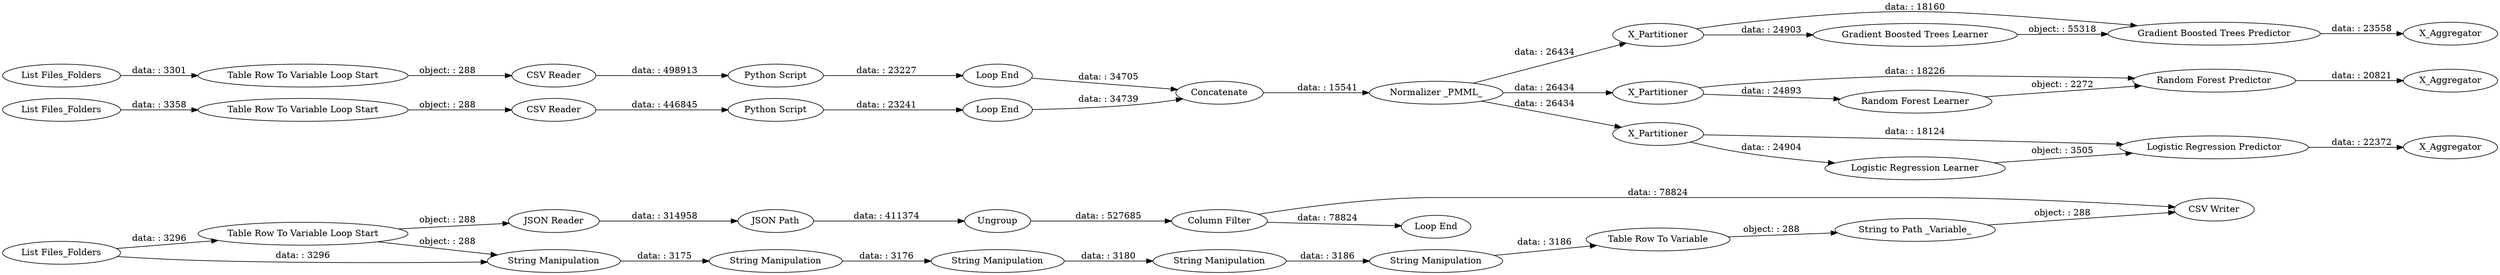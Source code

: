 digraph {
	"4417101562260345513_7" [label="CSV Writer"]
	"4417101562260345513_9" [label="List Files_Folders"]
	"4417101562260345513_5" [label=Ungroup]
	"4417101562260345513_43" [label="Logistic Regression Predictor"]
	"4417101562260345513_26" [label="Table Row To Variable Loop Start"]
	"4417101562260345513_56" [label=X_Partitioner]
	"4417101562260345513_44" [label="Gradient Boosted Trees Predictor"]
	"4417101562260345513_41" [label="Gradient Boosted Trees Learner"]
	"4417101562260345513_13" [label="Table Row To Variable Loop Start"]
	"4417101562260345513_30" [label="List Files_Folders"]
	"4417101562260345513_8" [label="Python Script"]
	"4417101562260345513_51" [label="Random Forest Predictor"]
	"4417101562260345513_12" [label="Loop End"]
	"4417101562260345513_25" [label="CSV Reader"]
	"4417101562260345513_52" [label=X_Partitioner]
	"4417101562260345513_23" [label="String Manipulation"]
	"4417101562260345513_15" [label="JSON Reader"]
	"4417101562260345513_6" [label="Column Filter"]
	"4417101562260345513_57" [label=X_Aggregator]
	"4417101562260345513_21" [label="String Manipulation"]
	"4417101562260345513_38" [label="Random Forest Learner"]
	"4417101562260345513_32" [label="CSV Reader"]
	"4417101562260345513_4" [label="JSON Path"]
	"4417101562260345513_24" [label="List Files_Folders"]
	"4417101562260345513_27" [label="Loop End"]
	"4417101562260345513_16" [label="String Manipulation"]
	"4417101562260345513_31" [label="Table Row To Variable Loop Start"]
	"4417101562260345513_54" [label=X_Partitioner]
	"4417101562260345513_22" [label="String Manipulation"]
	"4417101562260345513_28" [label=Concatenate]
	"4417101562260345513_37" [label="Logistic Regression Learner"]
	"4417101562260345513_20" [label="String to Path _Variable_"]
	"4417101562260345513_55" [label=X_Aggregator]
	"4417101562260345513_53" [label=X_Aggregator]
	"4417101562260345513_18" [label="Table Row To Variable"]
	"4417101562260345513_19" [label="String Manipulation"]
	"4417101562260345513_34" [label="Loop End"]
	"4417101562260345513_42" [label="Normalizer _PMML_"]
	"4417101562260345513_33" [label="Python Script"]
	"4417101562260345513_44" -> "4417101562260345513_57" [label="data: : 23558"]
	"4417101562260345513_5" -> "4417101562260345513_6" [label="data: : 527685"]
	"4417101562260345513_31" -> "4417101562260345513_32" [label="object: : 288"]
	"4417101562260345513_4" -> "4417101562260345513_5" [label="data: : 411374"]
	"4417101562260345513_52" -> "4417101562260345513_38" [label="data: : 24893"]
	"4417101562260345513_33" -> "4417101562260345513_34" [label="data: : 23241"]
	"4417101562260345513_9" -> "4417101562260345513_16" [label="data: : 3296"]
	"4417101562260345513_13" -> "4417101562260345513_16" [label="object: : 288"]
	"4417101562260345513_52" -> "4417101562260345513_51" [label="data: : 18226"]
	"4417101562260345513_56" -> "4417101562260345513_44" [label="data: : 18160"]
	"4417101562260345513_23" -> "4417101562260345513_18" [label="data: : 3186"]
	"4417101562260345513_16" -> "4417101562260345513_19" [label="data: : 3175"]
	"4417101562260345513_21" -> "4417101562260345513_23" [label="data: : 3186"]
	"4417101562260345513_38" -> "4417101562260345513_51" [label="object: : 2272"]
	"4417101562260345513_37" -> "4417101562260345513_43" [label="object: : 3505"]
	"4417101562260345513_6" -> "4417101562260345513_12" [label="data: : 78824"]
	"4417101562260345513_9" -> "4417101562260345513_13" [label="data: : 3296"]
	"4417101562260345513_26" -> "4417101562260345513_25" [label="object: : 288"]
	"4417101562260345513_19" -> "4417101562260345513_22" [label="data: : 3176"]
	"4417101562260345513_28" -> "4417101562260345513_42" [label="data: : 15541"]
	"4417101562260345513_41" -> "4417101562260345513_44" [label="object: : 55318"]
	"4417101562260345513_42" -> "4417101562260345513_54" [label="data: : 26434"]
	"4417101562260345513_54" -> "4417101562260345513_37" [label="data: : 24904"]
	"4417101562260345513_34" -> "4417101562260345513_28" [label="data: : 34739"]
	"4417101562260345513_24" -> "4417101562260345513_26" [label="data: : 3301"]
	"4417101562260345513_32" -> "4417101562260345513_33" [label="data: : 446845"]
	"4417101562260345513_8" -> "4417101562260345513_27" [label="data: : 23227"]
	"4417101562260345513_20" -> "4417101562260345513_7" [label="object: : 288"]
	"4417101562260345513_22" -> "4417101562260345513_21" [label="data: : 3180"]
	"4417101562260345513_15" -> "4417101562260345513_4" [label="data: : 314958"]
	"4417101562260345513_30" -> "4417101562260345513_31" [label="data: : 3358"]
	"4417101562260345513_43" -> "4417101562260345513_55" [label="data: : 22372"]
	"4417101562260345513_51" -> "4417101562260345513_53" [label="data: : 20821"]
	"4417101562260345513_6" -> "4417101562260345513_7" [label="data: : 78824"]
	"4417101562260345513_13" -> "4417101562260345513_15" [label="object: : 288"]
	"4417101562260345513_56" -> "4417101562260345513_41" [label="data: : 24903"]
	"4417101562260345513_18" -> "4417101562260345513_20" [label="object: : 288"]
	"4417101562260345513_42" -> "4417101562260345513_56" [label="data: : 26434"]
	"4417101562260345513_42" -> "4417101562260345513_52" [label="data: : 26434"]
	"4417101562260345513_54" -> "4417101562260345513_43" [label="data: : 18124"]
	"4417101562260345513_25" -> "4417101562260345513_8" [label="data: : 498913"]
	"4417101562260345513_27" -> "4417101562260345513_28" [label="data: : 34705"]
	rankdir=LR
}
